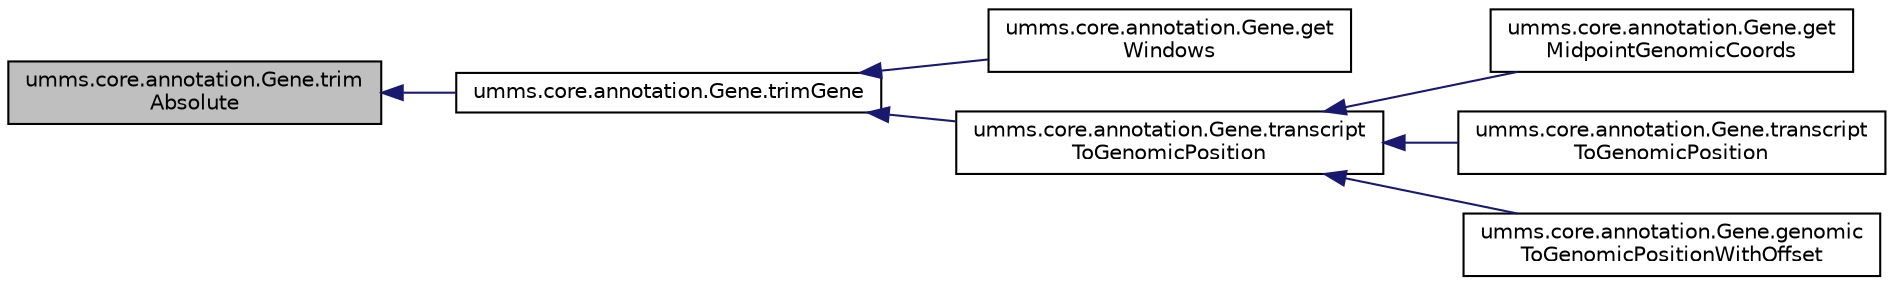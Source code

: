 digraph "umms.core.annotation.Gene.trimAbsolute"
{
  edge [fontname="Helvetica",fontsize="10",labelfontname="Helvetica",labelfontsize="10"];
  node [fontname="Helvetica",fontsize="10",shape=record];
  rankdir="LR";
  Node1 [label="umms.core.annotation.Gene.trim\lAbsolute",height=0.2,width=0.4,color="black", fillcolor="grey75", style="filled" fontcolor="black"];
  Node1 -> Node2 [dir="back",color="midnightblue",fontsize="10",style="solid"];
  Node2 [label="umms.core.annotation.Gene.trimGene",height=0.2,width=0.4,color="black", fillcolor="white", style="filled",URL="$classumms_1_1core_1_1annotation_1_1_gene.html#a62882d8e8ee6976eb8d41f3ae4c3b269"];
  Node2 -> Node3 [dir="back",color="midnightblue",fontsize="10",style="solid"];
  Node3 [label="umms.core.annotation.Gene.get\lWindows",height=0.2,width=0.4,color="black", fillcolor="white", style="filled",URL="$classumms_1_1core_1_1annotation_1_1_gene.html#a296bd8542ee7397933d6dc58117f2bc0"];
  Node2 -> Node4 [dir="back",color="midnightblue",fontsize="10",style="solid"];
  Node4 [label="umms.core.annotation.Gene.transcript\lToGenomicPosition",height=0.2,width=0.4,color="black", fillcolor="white", style="filled",URL="$classumms_1_1core_1_1annotation_1_1_gene.html#ad12935fea9cdb57e8ef9ae283777f31f"];
  Node4 -> Node5 [dir="back",color="midnightblue",fontsize="10",style="solid"];
  Node5 [label="umms.core.annotation.Gene.get\lMidpointGenomicCoords",height=0.2,width=0.4,color="black", fillcolor="white", style="filled",URL="$classumms_1_1core_1_1annotation_1_1_gene.html#ac26fe7612bd2bafe2c58ffb088a3ddef"];
  Node4 -> Node6 [dir="back",color="midnightblue",fontsize="10",style="solid"];
  Node6 [label="umms.core.annotation.Gene.transcript\lToGenomicPosition",height=0.2,width=0.4,color="black", fillcolor="white", style="filled",URL="$classumms_1_1core_1_1annotation_1_1_gene.html#ab39e50ecf3b00dbf0a984b956d8a5d0d"];
  Node4 -> Node7 [dir="back",color="midnightblue",fontsize="10",style="solid"];
  Node7 [label="umms.core.annotation.Gene.genomic\lToGenomicPositionWithOffset",height=0.2,width=0.4,color="black", fillcolor="white", style="filled",URL="$classumms_1_1core_1_1annotation_1_1_gene.html#a24c4baf757d1fec374f8d7cfad9f1578"];
}

